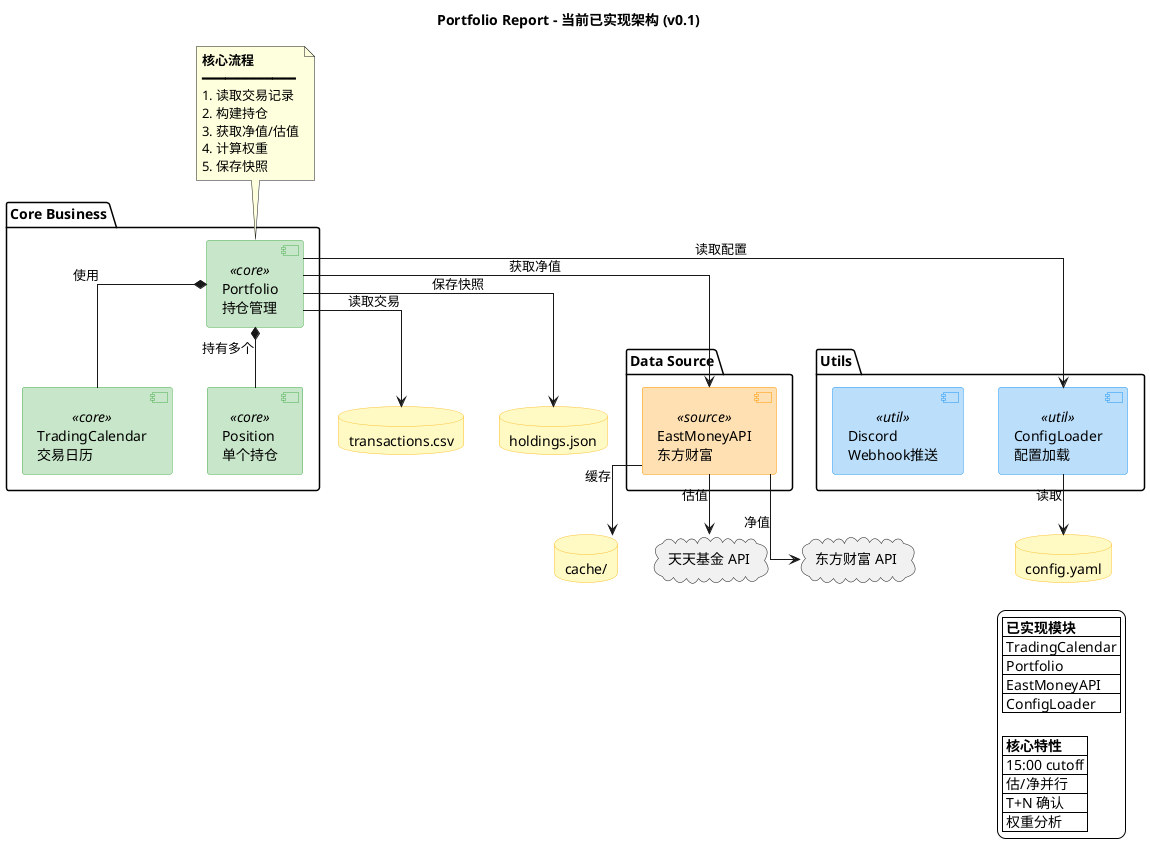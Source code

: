 @startuml CurrentArchitecture
skinparam backgroundColor white
skinparam defaultFontName "PingFang SC,Microsoft YaHei,SimHei,Arial Unicode MS"
skinparam linetype ortho

title Portfolio Report - 当前已实现架构 (v0.1)

' 样式定义
skinparam component {
  BackgroundColor<<core>> #C8E6C9
  BorderColor<<core>> #4CAF50
  BackgroundColor<<source>> #FFE0B2
  BorderColor<<source>> #FF9800
  BackgroundColor<<util>> #BBDEFB
  BorderColor<<util>> #2196F3
  FontSize 14
}

skinparam database {
  BackgroundColor #FFF9C4
  BorderColor #FBC02D
}

' ============================================================
' 数据层
' ============================================================

database "transactions.csv" as TxDB
database "holdings.json" as HoldingsDB  
database "config.yaml" as ConfigDB
database "cache/" as CacheDB

' ============================================================
' 核心业务层
' ============================================================

package "Core Business" {
  [TradingCalendar\n交易日历] as Calendar <<core>>
  [Portfolio\n持仓管理] as Portfolio <<core>>
  [Position\n单个持仓] as Position <<core>>
}

' ============================================================
' 数据源层
' ============================================================

package "Data Source" {
  [EastMoneyAPI\n东方财富] as EastMoney <<source>>
}

' ============================================================
' 工具层
' ============================================================

package "Utils" {
  [ConfigLoader\n配置加载] as ConfigLoader <<util>>
  [Discord\nWebhook推送] as Discord <<util>>
}

' ============================================================
' 外部服务
' ============================================================

cloud "天天基金 API" as TianTian
cloud "东方财富 API" as EastMoneyCloud

' ============================================================
' 关系：核心流程
' ============================================================

Portfolio *-- Position : 持有多个
Portfolio *-- Calendar : 使用
Portfolio --> ConfigLoader : 读取配置
Portfolio --> EastMoney : 获取净值

' ============================================================
' 关系：数据层
' ============================================================

Portfolio --> TxDB : 读取交易
Portfolio --> HoldingsDB : 保存快照

ConfigLoader --> ConfigDB : 读取
EastMoney --> CacheDB : 缓存

' ============================================================
' 关系：数据源
' ============================================================

EastMoney --> TianTian : 估值
EastMoney --> EastMoneyCloud : 净值

' ============================================================
' 核心流程（简化版）
' ============================================================

note as Flow
  <b>核心流程</b>
  ━━━━━━━━━━━━
  1. 读取交易记录
  2. 构建持仓
  3. 获取净值/估值
  4. 计算权重
  5. 保存快照
end note

Flow -[hidden]- Portfolio

' ============================================================
' 图例
' ============================================================

legend right
  |= 已实现模块 |
  | TradingCalendar | 340行 |
  | Portfolio | 361行 |
  | EastMoneyAPI | 376行 |
  | ConfigLoader | 93行 |
  
  |= 核心特性 |
  | 15:00 cutoff | ✅ |
  | 估/净并行 | ✅ |
  | T+N 确认 | ✅ |
  | 权重分析 | ✅ |
endlegend

@enduml
